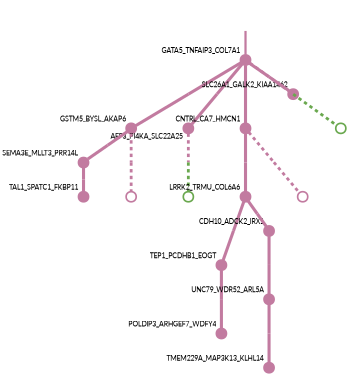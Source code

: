 strict digraph  {
graph[splines=false]; nodesep=0.7; rankdir=TB; ranksep=0.6; forcelabels=true; dpi=600; size=2.5;
0 [color="#c27ba0ff", fillcolor="#c27ba0ff", fixedsize=true, fontname=Lato, fontsize="12pt", height="0.25", label="", penwidth=3, shape=circle, style=filled, xlabel=GATA5_TNFAIP3_COL7A1];
1 [color="#c27ba0ff", fillcolor="#c27ba0ff", fixedsize=true, fontname=Lato, fontsize="12pt", height="0.25", label="", penwidth=3, shape=circle, style=filled, xlabel=GSTM5_BYSL_AKAP6];
2 [color="#c27ba0ff", fillcolor="#c27ba0ff", fixedsize=true, fontname=Lato, fontsize="12pt", height="0.25", label="", penwidth=3, shape=circle, style=filled, xlabel=AFF3_PI4KA_SLC22A25];
5 [color="#c27ba0ff", fillcolor="#c27ba0ff", fixedsize=true, fontname=Lato, fontsize="12pt", height="0.25", label="", penwidth=3, shape=circle, style=filled, xlabel=CNTRL_CA7_HMCN1];
12 [color="#c27ba0ff", fillcolor="#c27ba0ff", fixedsize=true, fontname=Lato, fontsize="12pt", height="0.25", label="", penwidth=3, shape=circle, style=filled, xlabel=SLC26A1_GALK2_KIAA1462];
13 [color="#6aa84fff", fillcolor="#6aa84fff", fixedsize=true, fontname=Lato, fontsize="12pt", height="0.25", label="", penwidth=3, shape=circle, style=solid, xlabel=""];
11 [color="#c27ba0ff", fillcolor="#c27ba0ff", fixedsize=true, fontname=Lato, fontsize="12pt", height="0.25", label="", penwidth=3, shape=circle, style=filled, xlabel=SEMA3E_MLLT3_PRR14L];
15 [color="#c27ba0ff", fillcolor="#c27ba0ff", fixedsize=true, fontname=Lato, fontsize="12pt", height="0.25", label="", penwidth=3, shape=circle, style=solid, xlabel=""];
14 [color="#6aa84fff", fillcolor="#6aa84fff", fixedsize=true, fontname=Lato, fontsize="12pt", height="0.25", label="", penwidth=3, shape=circle, style=solid, xlabel=""];
3 [color="#c27ba0ff", fillcolor="#c27ba0ff", fixedsize=true, fontname=Lato, fontsize="12pt", height="0.25", label="", penwidth=3, shape=circle, style=filled, xlabel=TEP1_PCDHB1_EOGT];
7 [color="#c27ba0ff", fillcolor="#c27ba0ff", fixedsize=true, fontname=Lato, fontsize="12pt", height="0.25", label="", penwidth=3, shape=circle, style=filled, xlabel=POLDIP3_ARHGEF7_WDFY4];
4 [color="#c27ba0ff", fillcolor="#c27ba0ff", fixedsize=true, fontname=Lato, fontsize="12pt", height="0.25", label="", penwidth=3, shape=circle, style=filled, xlabel=LRRK2_TRMU_COL6A6];
10 [color="#c27ba0ff", fillcolor="#c27ba0ff", fixedsize=true, fontname=Lato, fontsize="12pt", height="0.25", label="", penwidth=3, shape=circle, style=filled, xlabel=CDH10_ADCK2_IRX1];
16 [color="#c27ba0ff", fillcolor="#c27ba0ff", fixedsize=true, fontname=Lato, fontsize="12pt", height="0.25", label="", penwidth=3, shape=circle, style=solid, xlabel=""];
8 [color="#c27ba0ff", fillcolor="#c27ba0ff", fixedsize=true, fontname=Lato, fontsize="12pt", height="0.25", label="", penwidth=3, shape=circle, style=filled, xlabel=UNC79_WDR52_ARL5A];
6 [color="#c27ba0ff", fillcolor="#c27ba0ff", fixedsize=true, fontname=Lato, fontsize="12pt", height="0.25", label="", penwidth=3, shape=circle, style=filled, xlabel=TMEM229A_MAP3K13_KLHL14];
9 [color="#c27ba0ff", fillcolor="#c27ba0ff", fixedsize=true, fontname=Lato, fontsize="12pt", height="0.25", label="", penwidth=3, shape=circle, style=filled, xlabel=TAL1_SPATC1_FKBP11];
normal [label="", penwidth=3, style=invis, xlabel=GATA5_TNFAIP3_COL7A1];
0 -> 1  [arrowsize=0, color="#c27ba0ff;0.5:#c27ba0ff", minlen="2.0", penwidth="5.5", style=solid];
0 -> 2  [arrowsize=0, color="#c27ba0ff;0.5:#c27ba0ff", minlen="2.0", penwidth="5.5", style=solid];
0 -> 5  [arrowsize=0, color="#c27ba0ff;0.5:#c27ba0ff", minlen="2.0", penwidth="5.5", style=solid];
0 -> 12  [arrowsize=0, color="#c27ba0ff;0.5:#c27ba0ff", minlen="1.0", penwidth="5.5", style=solid];
0 -> 13  [arrowsize=0, color="#c27ba0ff;0.5:#6aa84fff", minlen="2.0", penwidth=5, style=dashed];
1 -> 11  [arrowsize=0, color="#c27ba0ff;0.5:#c27ba0ff", minlen="1.0", penwidth="5.5", style=solid];
1 -> 15  [arrowsize=0, color="#c27ba0ff;0.5:#c27ba0ff", minlen="2.0", penwidth=5, style=dashed];
2 -> 14  [arrowsize=0, color="#c27ba0ff;0.5:#6aa84fff", minlen="2.0", penwidth=5, style=dashed];
5 -> 4  [arrowsize=0, color="#c27ba0ff;0.5:#c27ba0ff", minlen="2.0", penwidth="5.5", style=solid];
5 -> 16  [arrowsize=0, color="#c27ba0ff;0.5:#c27ba0ff", minlen="2.0", penwidth=5, style=dashed];
11 -> 9  [arrowsize=0, color="#c27ba0ff;0.5:#c27ba0ff", minlen="1.600000023841858", penwidth="5.5", style=solid];
3 -> 7  [arrowsize=0, color="#c27ba0ff;0.5:#c27ba0ff", minlen="2.0", penwidth="5.5", style=solid];
4 -> 3  [arrowsize=0, color="#c27ba0ff;0.5:#c27ba0ff", minlen="2.0", penwidth="5.5", style=solid];
4 -> 10  [arrowsize=0, color="#c27ba0ff;0.5:#c27ba0ff", minlen="1.2000000476837158", penwidth="5.5", style=solid];
10 -> 8  [arrowsize=0, color="#c27ba0ff;0.5:#c27ba0ff", minlen="2.0", penwidth="5.5", style=solid];
8 -> 6  [arrowsize=0, color="#c27ba0ff;0.5:#c27ba0ff", minlen="2.0", penwidth="5.5", style=solid];
normal -> 0  [arrowsize=0, color="#c27ba0ff", label="", penwidth=4, style=solid];
}
